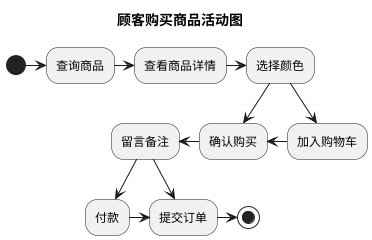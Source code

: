 @startuml

title 顾客购买商品活动图

(*) -> 查询商品
-> 查看商品详情
-> 选择颜色
选择颜色 --> 确认购买
选择颜色 --> 加入购物车
加入购物车 -left-> 确认购买
-left-> 留言备注
--> 提交订单
留言备注 -> 付款
付款 -> 提交订单
-> (*)

@enduml